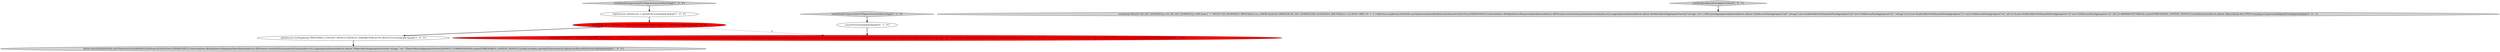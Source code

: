 digraph {
1 [style = filled, label = "testDefaultCompressionForTDigestGenerateSketchAgg['1', '0', '0']", fillcolor = lightgray, shape = diamond image = "AAA0AAABBB1BBB"];
9 [style = filled, label = "testDoublesSketchPostAggsPostSort['0', '0', '1']", fillcolor = lightgray, shape = diamond image = "AAA0AAABBB3BBB"];
3 [style = filled, label = "sqlLifecycle.runSimple(sql,TIMESERIES_CONTEXT_DEFAULT,DEFAULT_PARAMETERS,AUTH_RESULT).toList()@@@5@@@['1', '0', '0']", fillcolor = white, shape = ellipse image = "AAA0AAABBB1BBB"];
2 [style = filled, label = "final String sql = \"SELECT\" + \"TDIGEST_GENERATE_SKETCH(m1)\" + \"FROM foo\"@@@4@@@['1', '0', '0']", fillcolor = red, shape = ellipse image = "AAA1AAABBB1BBB"];
4 [style = filled, label = "SqlLifecycle sqlLifecycle = getSqlLifecycle()@@@3@@@['1', '0', '0']", fillcolor = white, shape = ellipse image = "AAA0AAABBB1BBB"];
8 [style = filled, label = "testQuery(\"SELECT DS_GET_QUANTILE(y, 0.5), DS_GET_QUANTILE(y, 0.98) from (\" + \"SELECT DS_QUANTILES_SKETCH(m1) as y FROM druid.foo ORDER BY DS_GET_QUANTILE(DS_QUANTILES_SKETCH(m1), 0.5) DESC LIMIT 10\" + \")\",Collections.singletonList(Druids.newTimeseriesQueryBuilder().dataSource(CalciteTests.DATASOURCE1).intervals(new MultipleIntervalSegmentSpec(ImmutableList.of(Filtration.eternity()))).granularity(Granularities.ALL).aggregators(ImmutableList.of(new DoublesSketchAggregatorFactory(\"a0:agg\",\"m1\",128))).postAggregators(ImmutableList.of(new FieldAccessPostAggregator(\"p0\",\"a0:agg\"),new DoublesSketchToQuantilePostAggregator(\"p2\",new FieldAccessPostAggregator(\"p1\",\"a0:agg\"),0.5),new DoublesSketchToQuantilePostAggregator(\"s1\",new FieldAccessPostAggregator(\"s0\",\"p0\"),0.5),new DoublesSketchToQuantilePostAggregator(\"s3\",new FieldAccessPostAggregator(\"s2\",\"p0\"),0.9800000190734863))).context(TIMESERIES_CONTEXT_DEFAULT).build()),ImmutableList.of(new Object((((edu.fdu.CPPDG.tinypdg.pe.ExpressionInfo@a461ed))@@@3@@@['0', '0', '1']", fillcolor = lightgray, shape = ellipse image = "AAA0AAABBB3BBB"];
7 [style = filled, label = "testQuery(\"SELECT\" + \"TDIGEST_GENERATE_SKETCH(m1)\" + \"FROM foo\",ImmutableList.of(Druids.newTimeseriesQueryBuilder().dataSource(CalciteTests.DATASOURCE1).intervals(new MultipleIntervalSegmentSpec(ImmutableList.of(Filtration.eternity()))).granularity(Granularities.ALL).aggregators(ImmutableList.of(new TDigestSketchAggregatorFactory(\"a0:agg\",\"m1\",TDigestSketchAggregatorFactory.DEFAULT_COMPRESSION))).context(QUERY_CONTEXT_DEFAULT).build()),ImmutableList.of(new Object((((edu.fdu.CPPDG.tinypdg.pe.ExpressionInfo@a46190))@@@4@@@['0', '1', '0']", fillcolor = red, shape = ellipse image = "AAA1AAABBB2BBB"];
6 [style = filled, label = "testDefaultCompressionForTDigestGenerateSketchAgg['0', '1', '0']", fillcolor = lightgray, shape = diamond image = "AAA0AAABBB2BBB"];
5 [style = filled, label = "cannotVectorize()@@@3@@@['0', '1', '0']", fillcolor = white, shape = ellipse image = "AAA0AAABBB2BBB"];
0 [style = filled, label = "Assert.assertEquals(Druids.newTimeseriesQueryBuilder().dataSource(CalciteTests.DATASOURCE1).intervals(new MultipleIntervalSegmentSpec(ImmutableList.of(Filtration.eternity()))).granularity(Granularities.ALL).aggregators(ImmutableList.of(new TDigestSketchAggregatorFactory(\"a0:agg\",\"m1\",TDigestSketchAggregatorFactory.DEFAULT_COMPRESSION))).context(TIMESERIES_CONTEXT_DEFAULT).build(),Iterables.getOnlyElement(queryLogHook.getRecordedQueries()))@@@6@@@['1', '0', '0']", fillcolor = lightgray, shape = ellipse image = "AAA0AAABBB1BBB"];
5->7 [style = bold, label=""];
6->5 [style = bold, label=""];
1->4 [style = bold, label=""];
4->2 [style = bold, label=""];
2->7 [style = dashed, label="0"];
9->8 [style = bold, label=""];
3->0 [style = bold, label=""];
2->3 [style = bold, label=""];
}
